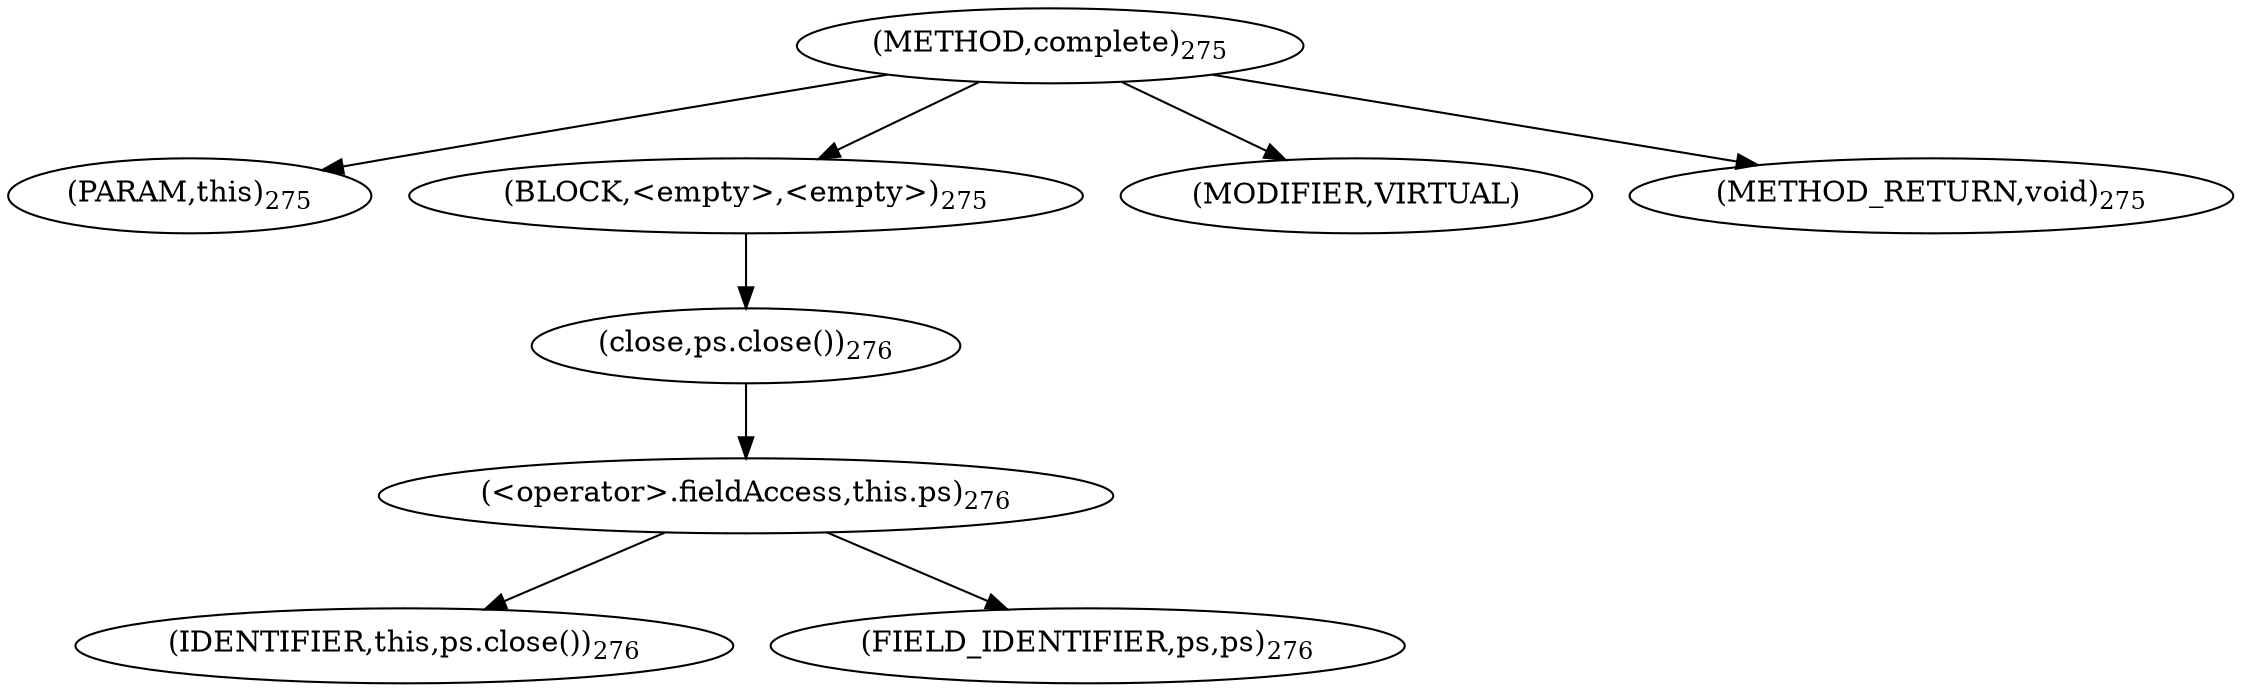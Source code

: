 digraph "complete" {  
"780" [label = <(METHOD,complete)<SUB>275</SUB>> ]
"781" [label = <(PARAM,this)<SUB>275</SUB>> ]
"782" [label = <(BLOCK,&lt;empty&gt;,&lt;empty&gt;)<SUB>275</SUB>> ]
"783" [label = <(close,ps.close())<SUB>276</SUB>> ]
"784" [label = <(&lt;operator&gt;.fieldAccess,this.ps)<SUB>276</SUB>> ]
"785" [label = <(IDENTIFIER,this,ps.close())<SUB>276</SUB>> ]
"786" [label = <(FIELD_IDENTIFIER,ps,ps)<SUB>276</SUB>> ]
"787" [label = <(MODIFIER,VIRTUAL)> ]
"788" [label = <(METHOD_RETURN,void)<SUB>275</SUB>> ]
  "780" -> "781" 
  "780" -> "782" 
  "780" -> "787" 
  "780" -> "788" 
  "782" -> "783" 
  "783" -> "784" 
  "784" -> "785" 
  "784" -> "786" 
}
